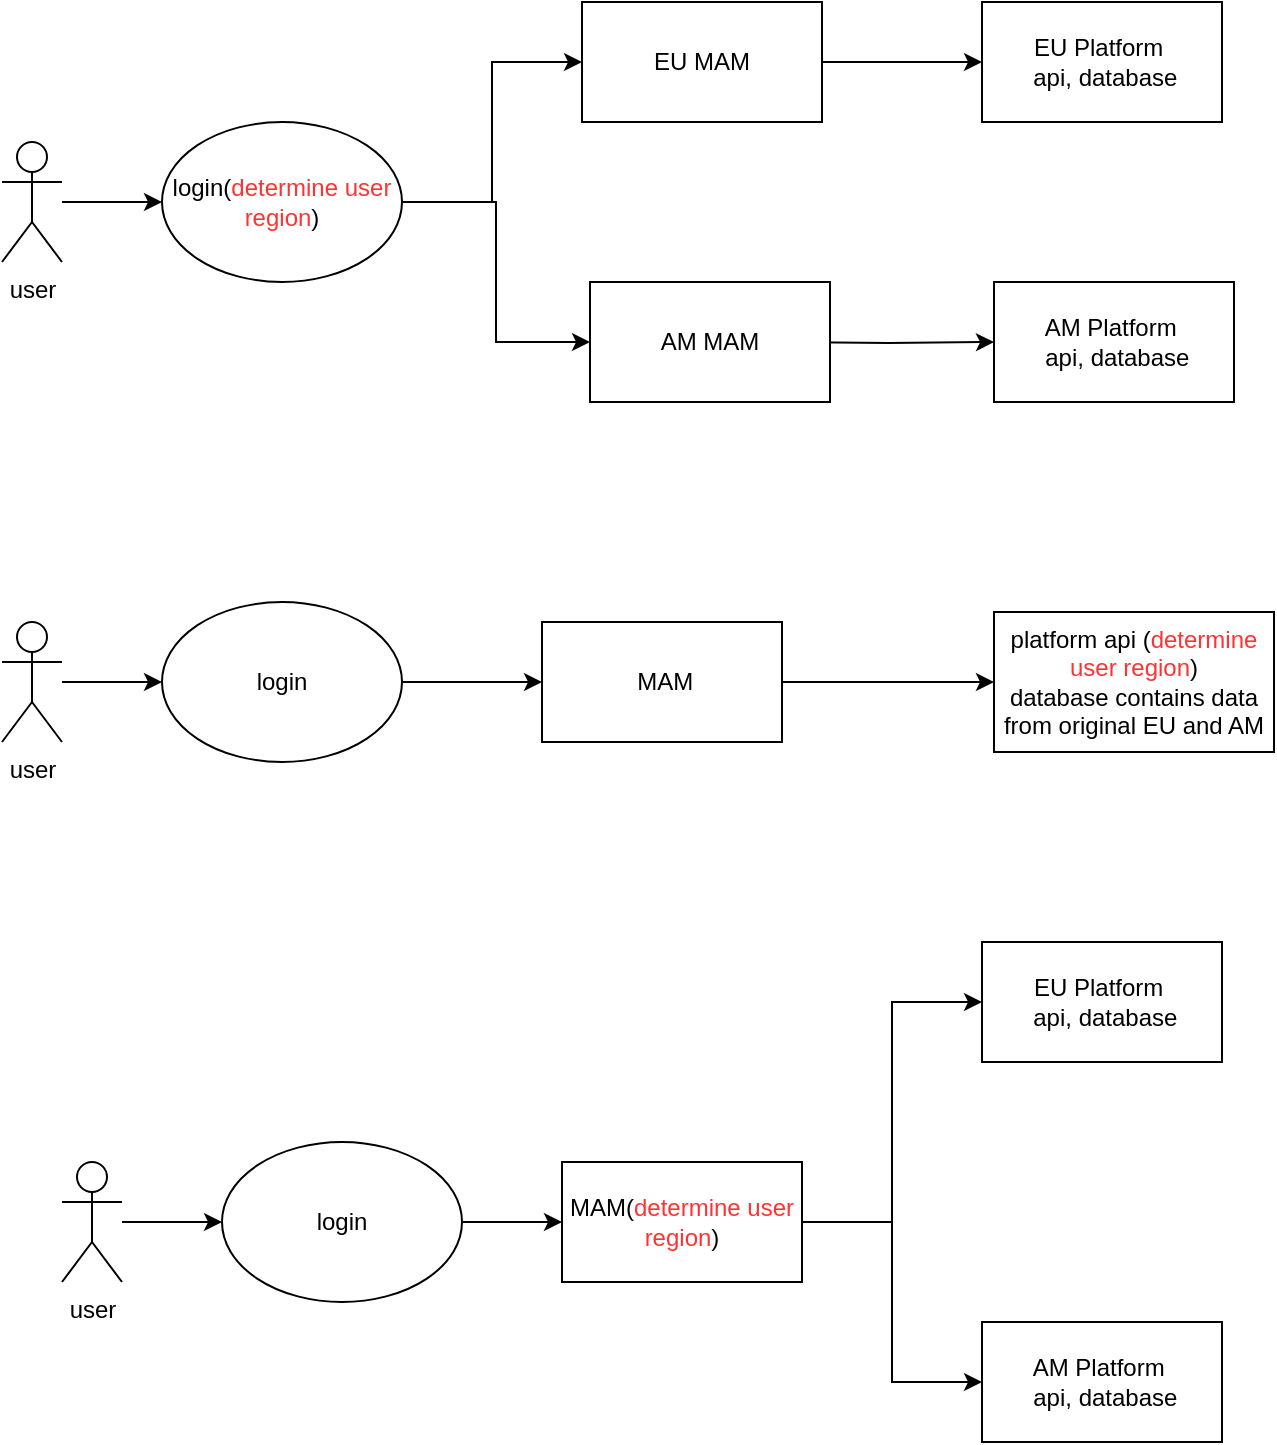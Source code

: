 <mxfile version="21.2.9" type="github">
  <diagram name="Page-1" id="keEHbyLPqfKzVkDf7oiF">
    <mxGraphModel dx="884" dy="547" grid="1" gridSize="10" guides="1" tooltips="1" connect="1" arrows="1" fold="1" page="1" pageScale="1" pageWidth="827" pageHeight="1169" math="0" shadow="0">
      <root>
        <mxCell id="0" />
        <mxCell id="1" parent="0" />
        <mxCell id="n8zzPsJY27bMDkM6ALXM-13" style="edgeStyle=orthogonalEdgeStyle;rounded=0;orthogonalLoop=1;jettySize=auto;html=1;entryX=0;entryY=0.5;entryDx=0;entryDy=0;" parent="1" source="n8zzPsJY27bMDkM6ALXM-1" target="n8zzPsJY27bMDkM6ALXM-2" edge="1">
          <mxGeometry relative="1" as="geometry" />
        </mxCell>
        <mxCell id="n8zzPsJY27bMDkM6ALXM-1" value="user" style="shape=umlActor;verticalLabelPosition=bottom;verticalAlign=top;html=1;outlineConnect=0;" parent="1" vertex="1">
          <mxGeometry x="120" y="170" width="30" height="60" as="geometry" />
        </mxCell>
        <mxCell id="n8zzPsJY27bMDkM6ALXM-6" style="edgeStyle=orthogonalEdgeStyle;rounded=0;orthogonalLoop=1;jettySize=auto;html=1;entryX=0;entryY=0.5;entryDx=0;entryDy=0;" parent="1" source="n8zzPsJY27bMDkM6ALXM-2" target="n8zzPsJY27bMDkM6ALXM-4" edge="1">
          <mxGeometry relative="1" as="geometry" />
        </mxCell>
        <mxCell id="n8zzPsJY27bMDkM6ALXM-7" style="edgeStyle=orthogonalEdgeStyle;rounded=0;orthogonalLoop=1;jettySize=auto;html=1;exitX=1;exitY=0.5;exitDx=0;exitDy=0;entryX=0;entryY=0.5;entryDx=0;entryDy=0;" parent="1" source="n8zzPsJY27bMDkM6ALXM-2" target="n8zzPsJY27bMDkM6ALXM-5" edge="1">
          <mxGeometry relative="1" as="geometry" />
        </mxCell>
        <mxCell id="n8zzPsJY27bMDkM6ALXM-2" value="login(&lt;font color=&quot;#ff3333&quot;&gt;determine user region&lt;/font&gt;)" style="ellipse;whiteSpace=wrap;html=1;" parent="1" vertex="1">
          <mxGeometry x="200" y="160" width="120" height="80" as="geometry" />
        </mxCell>
        <mxCell id="n8zzPsJY27bMDkM6ALXM-9" value="" style="edgeStyle=orthogonalEdgeStyle;rounded=0;orthogonalLoop=1;jettySize=auto;html=1;" parent="1" source="n8zzPsJY27bMDkM6ALXM-4" target="n8zzPsJY27bMDkM6ALXM-8" edge="1">
          <mxGeometry relative="1" as="geometry" />
        </mxCell>
        <mxCell id="n8zzPsJY27bMDkM6ALXM-4" value="EU MAM" style="rounded=0;whiteSpace=wrap;html=1;" parent="1" vertex="1">
          <mxGeometry x="410" y="100" width="120" height="60" as="geometry" />
        </mxCell>
        <mxCell id="n8zzPsJY27bMDkM6ALXM-11" value="" style="edgeStyle=orthogonalEdgeStyle;rounded=0;orthogonalLoop=1;jettySize=auto;html=1;" parent="1" target="n8zzPsJY27bMDkM6ALXM-10" edge="1">
          <mxGeometry relative="1" as="geometry">
            <mxPoint x="510" y="270" as="sourcePoint" />
          </mxGeometry>
        </mxCell>
        <mxCell id="n8zzPsJY27bMDkM6ALXM-5" value="AM MAM" style="rounded=0;whiteSpace=wrap;html=1;" parent="1" vertex="1">
          <mxGeometry x="414" y="240" width="120" height="60" as="geometry" />
        </mxCell>
        <mxCell id="n8zzPsJY27bMDkM6ALXM-8" value="EU Platform&amp;nbsp;&lt;br&gt;&amp;nbsp;api, database" style="rounded=0;whiteSpace=wrap;html=1;" parent="1" vertex="1">
          <mxGeometry x="610" y="100" width="120" height="60" as="geometry" />
        </mxCell>
        <mxCell id="n8zzPsJY27bMDkM6ALXM-10" value="AM Platform&amp;nbsp;&lt;br style=&quot;border-color: var(--border-color);&quot;&gt;&amp;nbsp;api, database" style="rounded=0;whiteSpace=wrap;html=1;" parent="1" vertex="1">
          <mxGeometry x="616" y="240" width="120" height="60" as="geometry" />
        </mxCell>
        <mxCell id="n8zzPsJY27bMDkM6ALXM-14" style="edgeStyle=orthogonalEdgeStyle;rounded=0;orthogonalLoop=1;jettySize=auto;html=1;entryX=0;entryY=0.5;entryDx=0;entryDy=0;" parent="1" source="n8zzPsJY27bMDkM6ALXM-15" target="n8zzPsJY27bMDkM6ALXM-18" edge="1">
          <mxGeometry relative="1" as="geometry" />
        </mxCell>
        <mxCell id="n8zzPsJY27bMDkM6ALXM-15" value="user" style="shape=umlActor;verticalLabelPosition=bottom;verticalAlign=top;html=1;outlineConnect=0;" parent="1" vertex="1">
          <mxGeometry x="120" y="410" width="30" height="60" as="geometry" />
        </mxCell>
        <mxCell id="n8zzPsJY27bMDkM6ALXM-26" value="" style="edgeStyle=orthogonalEdgeStyle;rounded=0;orthogonalLoop=1;jettySize=auto;html=1;" parent="1" source="n8zzPsJY27bMDkM6ALXM-18" target="n8zzPsJY27bMDkM6ALXM-25" edge="1">
          <mxGeometry relative="1" as="geometry" />
        </mxCell>
        <mxCell id="n8zzPsJY27bMDkM6ALXM-18" value="login" style="ellipse;whiteSpace=wrap;html=1;" parent="1" vertex="1">
          <mxGeometry x="200" y="400" width="120" height="80" as="geometry" />
        </mxCell>
        <mxCell id="n8zzPsJY27bMDkM6ALXM-24" value="platform&amp;nbsp;api (&lt;font style=&quot;border-color: var(--border-color);&quot; color=&quot;#ff3333&quot;&gt;determine user region&lt;/font&gt;)&lt;br&gt;database contains data from original EU and AM" style="rounded=0;whiteSpace=wrap;html=1;" parent="1" vertex="1">
          <mxGeometry x="616" y="405" width="140" height="70" as="geometry" />
        </mxCell>
        <mxCell id="n8zzPsJY27bMDkM6ALXM-27" value="" style="edgeStyle=orthogonalEdgeStyle;rounded=0;orthogonalLoop=1;jettySize=auto;html=1;" parent="1" source="n8zzPsJY27bMDkM6ALXM-25" target="n8zzPsJY27bMDkM6ALXM-24" edge="1">
          <mxGeometry relative="1" as="geometry" />
        </mxCell>
        <mxCell id="n8zzPsJY27bMDkM6ALXM-25" value="&amp;nbsp;MAM" style="rounded=0;whiteSpace=wrap;html=1;" parent="1" vertex="1">
          <mxGeometry x="390" y="410" width="120" height="60" as="geometry" />
        </mxCell>
        <mxCell id="n8zzPsJY27bMDkM6ALXM-46" style="edgeStyle=orthogonalEdgeStyle;rounded=0;orthogonalLoop=1;jettySize=auto;html=1;entryX=0;entryY=0.5;entryDx=0;entryDy=0;" parent="1" source="n8zzPsJY27bMDkM6ALXM-47" target="n8zzPsJY27bMDkM6ALXM-50" edge="1">
          <mxGeometry relative="1" as="geometry" />
        </mxCell>
        <mxCell id="n8zzPsJY27bMDkM6ALXM-47" value="user" style="shape=umlActor;verticalLabelPosition=bottom;verticalAlign=top;html=1;outlineConnect=0;" parent="1" vertex="1">
          <mxGeometry x="150" y="680" width="30" height="60" as="geometry" />
        </mxCell>
        <mxCell id="n8zzPsJY27bMDkM6ALXM-49" style="edgeStyle=orthogonalEdgeStyle;rounded=0;orthogonalLoop=1;jettySize=auto;html=1;exitX=1;exitY=0.5;exitDx=0;exitDy=0;entryX=0;entryY=0.5;entryDx=0;entryDy=0;" parent="1" source="n8zzPsJY27bMDkM6ALXM-50" target="n8zzPsJY27bMDkM6ALXM-54" edge="1">
          <mxGeometry relative="1" as="geometry" />
        </mxCell>
        <mxCell id="n8zzPsJY27bMDkM6ALXM-50" value="login" style="ellipse;whiteSpace=wrap;html=1;" parent="1" vertex="1">
          <mxGeometry x="230" y="670" width="120" height="80" as="geometry" />
        </mxCell>
        <mxCell id="n8zzPsJY27bMDkM6ALXM-57" style="edgeStyle=orthogonalEdgeStyle;rounded=0;orthogonalLoop=1;jettySize=auto;html=1;entryX=0;entryY=0.5;entryDx=0;entryDy=0;" parent="1" source="n8zzPsJY27bMDkM6ALXM-54" target="n8zzPsJY27bMDkM6ALXM-55" edge="1">
          <mxGeometry relative="1" as="geometry" />
        </mxCell>
        <mxCell id="n8zzPsJY27bMDkM6ALXM-58" style="edgeStyle=orthogonalEdgeStyle;rounded=0;orthogonalLoop=1;jettySize=auto;html=1;entryX=0;entryY=0.5;entryDx=0;entryDy=0;" parent="1" source="n8zzPsJY27bMDkM6ALXM-54" target="n8zzPsJY27bMDkM6ALXM-56" edge="1">
          <mxGeometry relative="1" as="geometry" />
        </mxCell>
        <mxCell id="n8zzPsJY27bMDkM6ALXM-54" value="MAM(&lt;font style=&quot;border-color: var(--border-color);&quot; color=&quot;#ff3333&quot;&gt;determine user region&lt;/font&gt;)" style="rounded=0;whiteSpace=wrap;html=1;" parent="1" vertex="1">
          <mxGeometry x="400" y="680" width="120" height="60" as="geometry" />
        </mxCell>
        <mxCell id="n8zzPsJY27bMDkM6ALXM-55" value="EU Platform&amp;nbsp;&lt;br&gt;&amp;nbsp;api, database" style="rounded=0;whiteSpace=wrap;html=1;" parent="1" vertex="1">
          <mxGeometry x="610" y="570" width="120" height="60" as="geometry" />
        </mxCell>
        <mxCell id="n8zzPsJY27bMDkM6ALXM-56" value="AM Platform&amp;nbsp;&lt;br style=&quot;border-color: var(--border-color);&quot;&gt;&amp;nbsp;api, database" style="rounded=0;whiteSpace=wrap;html=1;" parent="1" vertex="1">
          <mxGeometry x="610" y="760" width="120" height="60" as="geometry" />
        </mxCell>
      </root>
    </mxGraphModel>
  </diagram>
</mxfile>
